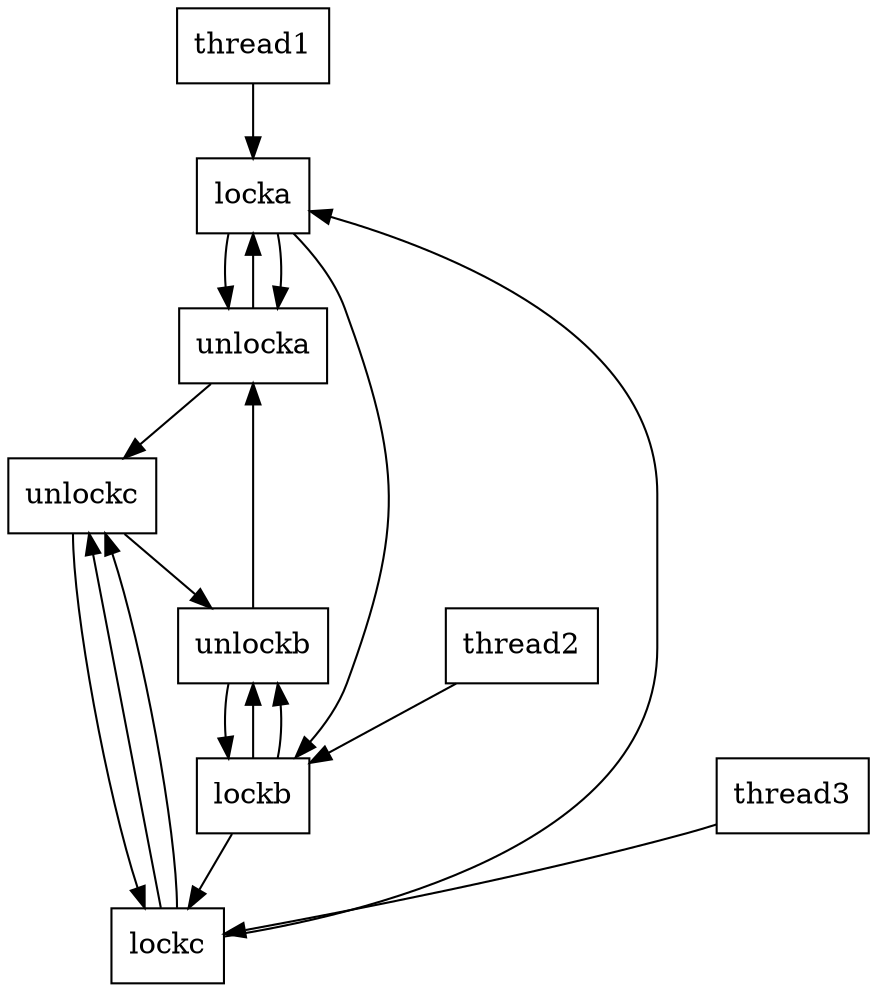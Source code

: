 digraph trace{
node [shape=box];edge [color=black style=solid];


thread1->locka
locka->unlocka
unlocka->locka
locka->lockb
lockb->unlockb
unlockb->unlocka

thread2->lockb
lockb->unlockb
unlockb->lockb
lockb->lockc
lockc->unlockc
unlockc->unlockb

thread3->lockc
lockc->unlockc
unlockc->lockc
lockc->locka
locka->unlocka
unlocka->unlockc
}
